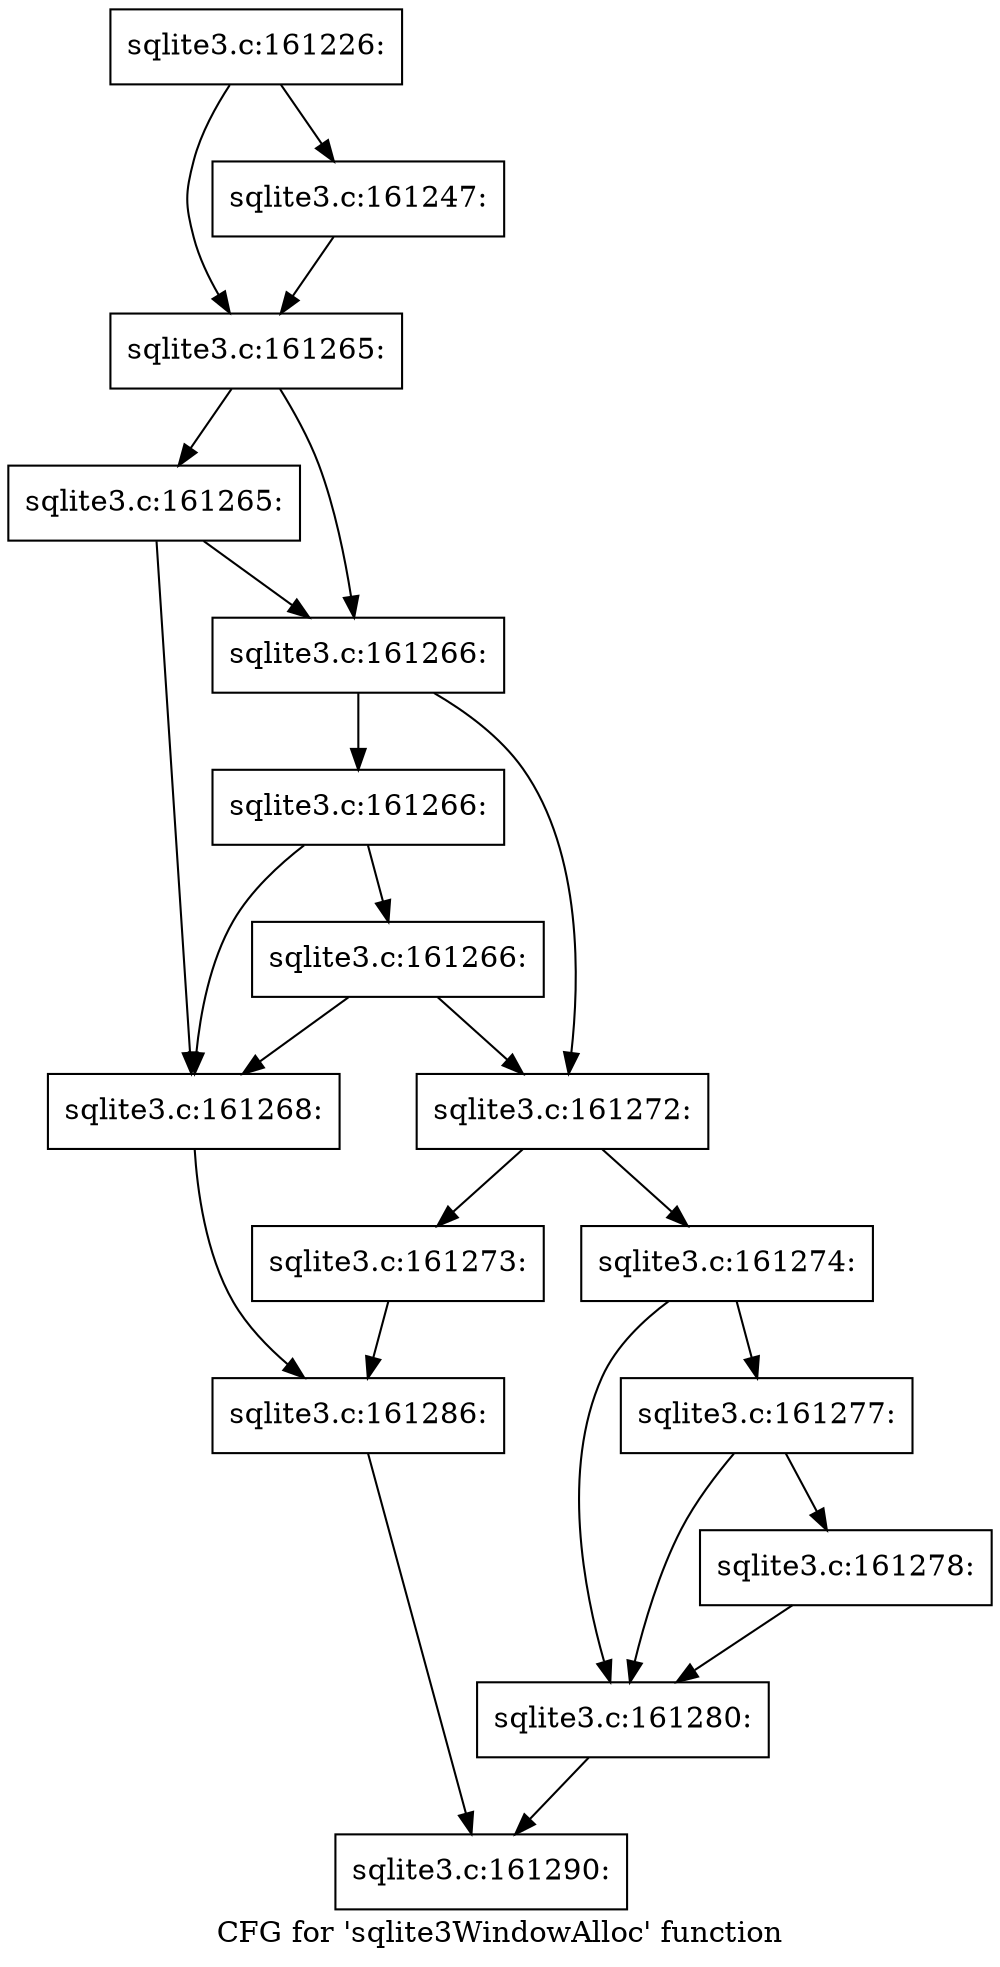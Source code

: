 digraph "CFG for 'sqlite3WindowAlloc' function" {
	label="CFG for 'sqlite3WindowAlloc' function";

	Node0x55c0fa406160 [shape=record,label="{sqlite3.c:161226:}"];
	Node0x55c0fa406160 -> Node0x55c0fa411e80;
	Node0x55c0fa406160 -> Node0x55c0fa411ed0;
	Node0x55c0fa411e80 [shape=record,label="{sqlite3.c:161247:}"];
	Node0x55c0fa411e80 -> Node0x55c0fa411ed0;
	Node0x55c0fa411ed0 [shape=record,label="{sqlite3.c:161265:}"];
	Node0x55c0fa411ed0 -> Node0x55c0fa4126d0;
	Node0x55c0fa411ed0 -> Node0x55c0fa412650;
	Node0x55c0fa4126d0 [shape=record,label="{sqlite3.c:161265:}"];
	Node0x55c0fa4126d0 -> Node0x55c0fa4125b0;
	Node0x55c0fa4126d0 -> Node0x55c0fa412650;
	Node0x55c0fa412650 [shape=record,label="{sqlite3.c:161266:}"];
	Node0x55c0fa412650 -> Node0x55c0fa412c40;
	Node0x55c0fa412650 -> Node0x55c0fa412600;
	Node0x55c0fa412c40 [shape=record,label="{sqlite3.c:161266:}"];
	Node0x55c0fa412c40 -> Node0x55c0fa4125b0;
	Node0x55c0fa412c40 -> Node0x55c0fa412f00;
	Node0x55c0fa412f00 [shape=record,label="{sqlite3.c:161266:}"];
	Node0x55c0fa412f00 -> Node0x55c0fa4125b0;
	Node0x55c0fa412f00 -> Node0x55c0fa412600;
	Node0x55c0fa4125b0 [shape=record,label="{sqlite3.c:161268:}"];
	Node0x55c0fa4125b0 -> Node0x55c0fa413fb0;
	Node0x55c0fa412600 [shape=record,label="{sqlite3.c:161272:}"];
	Node0x55c0fa412600 -> Node0x55c0fa414680;
	Node0x55c0fa412600 -> Node0x55c0fa4146d0;
	Node0x55c0fa414680 [shape=record,label="{sqlite3.c:161273:}"];
	Node0x55c0fa414680 -> Node0x55c0fa413fb0;
	Node0x55c0fa4146d0 [shape=record,label="{sqlite3.c:161274:}"];
	Node0x55c0fa4146d0 -> Node0x55c0fa415590;
	Node0x55c0fa4146d0 -> Node0x55c0fa415540;
	Node0x55c0fa415590 [shape=record,label="{sqlite3.c:161277:}"];
	Node0x55c0fa415590 -> Node0x55c0fa4154f0;
	Node0x55c0fa415590 -> Node0x55c0fa415540;
	Node0x55c0fa4154f0 [shape=record,label="{sqlite3.c:161278:}"];
	Node0x55c0fa4154f0 -> Node0x55c0fa415540;
	Node0x55c0fa415540 [shape=record,label="{sqlite3.c:161280:}"];
	Node0x55c0fa415540 -> Node0x55c0fa40cca0;
	Node0x55c0fa413fb0 [shape=record,label="{sqlite3.c:161286:}"];
	Node0x55c0fa413fb0 -> Node0x55c0fa40cca0;
	Node0x55c0fa40cca0 [shape=record,label="{sqlite3.c:161290:}"];
}
